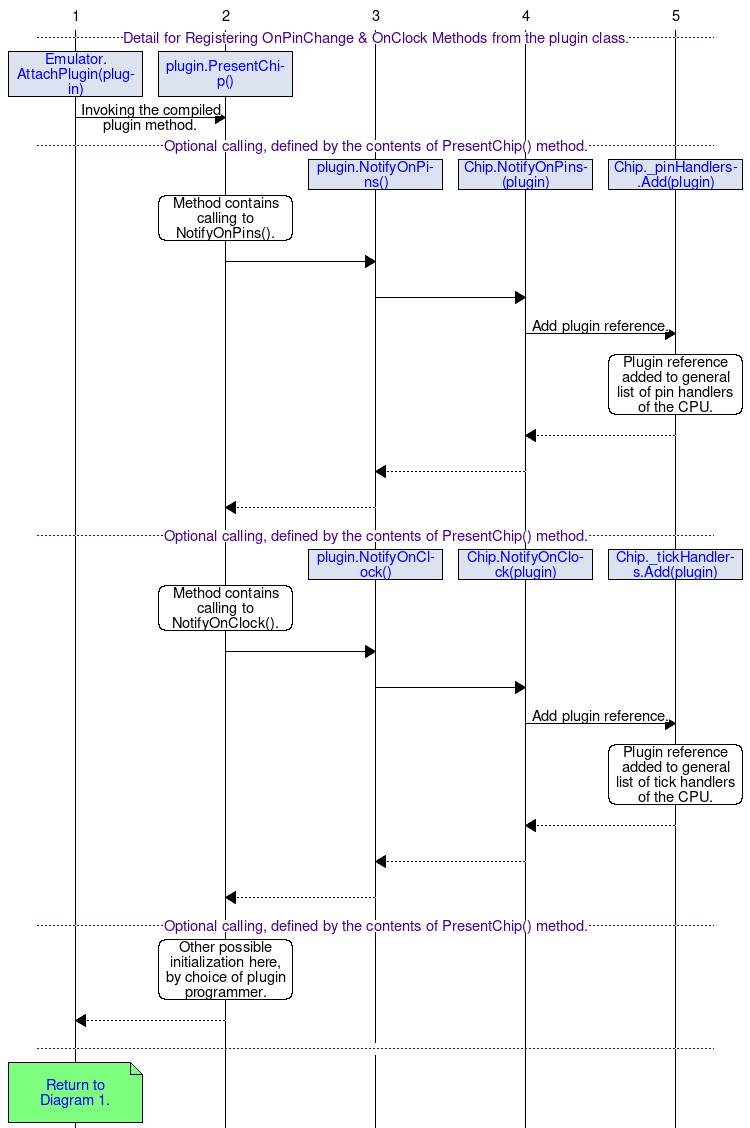 msc {
#global settings
hscale="1.25";

#List of entities
A [label="1"],
B [label="2"],
C [label="3"],
D [label="4"],
E [label="5"];

#phase separation
--- [label="Detail for Registering OnPinChange & OnClock Methods from the plugin class.", linecolor="indigo", textcolor="indigo"];

#titles Phase
A box A [label="Emulator.\nAttachPlugin(plugin)", url="\ref Gear.GUI.Emulator.AttachPlugin", textbgcolor="#DCE2EF"],
B box B [label="plugin.PresentChip()", url="\ref Gear.GUI.Emulator.LoadPluginFromFile", textbgcolor="#DCE2EF"];

#Transicions Phase
A => B [label="Invoking the compiled\nplugin method."];

#phase separation
--- [label="Optional calling, defined by the contents of PresentChip() method.", linecolor="indigo", textcolor="indigo"];

#titles Phase
C box C [label="plugin.NotifyOnPins()", url="\ref Gear.EmulationCore.PropellerCPU.NotifyOnPins", textbgcolor="#DCE2EF"],
D box D [label="Chip.NotifyOnPins(plugin)", url="\ref Gear.EmulationCore.PropellerCPU.NotifyOnPins", textbgcolor="#DCE2EF"],
E box E [label="Chip._pinHandlers.Add(plugin)", url="\ref Gear.EmulationCore.PropellerCPU._pinHandlers", textbgcolor="#DCE2EF"];

#Transicions phase
B rbox B [label="Method contains calling to NotifyOnPins()."];
B => C;
C => D;
D => E [label="Add plugin reference."];
E rbox E [label="Plugin reference added to general list of pin handlers of the CPU."];
D << E;
C << D;
B << C;

#phase separation
--- [label="Optional calling, defined by the contents of PresentChip() method.", linecolor="indigo", textcolor="indigo"];

#titles Phase
C box C [label="plugin.NotifyOnClock()", url="\ref Gear.EmulationCore.PropellerCPU.NotifyOnClock", textbgcolor="#DCE2EF"],
D box D [label="Chip.NotifyOnClock(plugin)", url="\ref Gear.EmulationCore.PropellerCPU.NotifyOnClock", textbgcolor="#DCE2EF"],
E box E [label="Chip._tickHandlers.Add(plugin)", url="\ref Gear.EmulationCore.PropellerCPU._tickHandlers", textbgcolor="#DCE2EF"];

#Transicions phase
B rbox B [label="Method contains calling to NotifyOnClock()."];
B => C;
C => D;
D => E [label="Add plugin reference."];
E rbox E [label="Plugin reference added to general list of tick handlers of the CPU."];
D << E;
C << D;
B << C;

#phase separation
--- [label="Optional calling, defined by the contents of PresentChip() method.", linecolor="indigo", textcolor="indigo"];

#Transicions phase
B rbox B [label="Other possible initialization here, by choice of plugin programmer."];
A << B;

#phase separation
--- [label="", linecolor="indigo", textcolor="indigo"];
A note A [label="\nReturn to\nDiagram 1.\n", url="\ref PluginLoadingSequenceFig1", textbgcolor="#7FFF7F"];

}